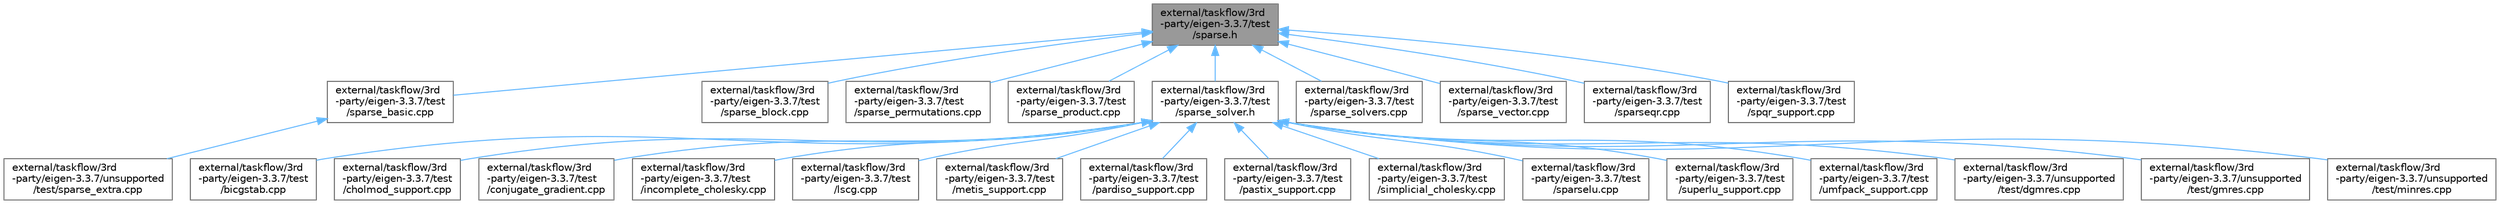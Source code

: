 digraph "external/taskflow/3rd-party/eigen-3.3.7/test/sparse.h"
{
 // LATEX_PDF_SIZE
  bgcolor="transparent";
  edge [fontname=Helvetica,fontsize=10,labelfontname=Helvetica,labelfontsize=10];
  node [fontname=Helvetica,fontsize=10,shape=box,height=0.2,width=0.4];
  Node1 [id="Node000001",label="external/taskflow/3rd\l-party/eigen-3.3.7/test\l/sparse.h",height=0.2,width=0.4,color="gray40", fillcolor="grey60", style="filled", fontcolor="black",tooltip=" "];
  Node1 -> Node2 [id="edge26_Node000001_Node000002",dir="back",color="steelblue1",style="solid",tooltip=" "];
  Node2 [id="Node000002",label="external/taskflow/3rd\l-party/eigen-3.3.7/test\l/sparse_basic.cpp",height=0.2,width=0.4,color="grey40", fillcolor="white", style="filled",URL="$sparse__basic_8cpp.html",tooltip=" "];
  Node2 -> Node3 [id="edge27_Node000002_Node000003",dir="back",color="steelblue1",style="solid",tooltip=" "];
  Node3 [id="Node000003",label="external/taskflow/3rd\l-party/eigen-3.3.7/unsupported\l/test/sparse_extra.cpp",height=0.2,width=0.4,color="grey40", fillcolor="white", style="filled",URL="$sparse__extra_8cpp.html",tooltip=" "];
  Node1 -> Node4 [id="edge28_Node000001_Node000004",dir="back",color="steelblue1",style="solid",tooltip=" "];
  Node4 [id="Node000004",label="external/taskflow/3rd\l-party/eigen-3.3.7/test\l/sparse_block.cpp",height=0.2,width=0.4,color="grey40", fillcolor="white", style="filled",URL="$sparse__block_8cpp.html",tooltip=" "];
  Node1 -> Node5 [id="edge29_Node000001_Node000005",dir="back",color="steelblue1",style="solid",tooltip=" "];
  Node5 [id="Node000005",label="external/taskflow/3rd\l-party/eigen-3.3.7/test\l/sparse_permutations.cpp",height=0.2,width=0.4,color="grey40", fillcolor="white", style="filled",URL="$sparse__permutations_8cpp.html",tooltip=" "];
  Node1 -> Node6 [id="edge30_Node000001_Node000006",dir="back",color="steelblue1",style="solid",tooltip=" "];
  Node6 [id="Node000006",label="external/taskflow/3rd\l-party/eigen-3.3.7/test\l/sparse_product.cpp",height=0.2,width=0.4,color="grey40", fillcolor="white", style="filled",URL="$test_2sparse__product_8cpp.html",tooltip=" "];
  Node1 -> Node7 [id="edge31_Node000001_Node000007",dir="back",color="steelblue1",style="solid",tooltip=" "];
  Node7 [id="Node000007",label="external/taskflow/3rd\l-party/eigen-3.3.7/test\l/sparse_solver.h",height=0.2,width=0.4,color="grey40", fillcolor="white", style="filled",URL="$sparse__solver_8h.html",tooltip=" "];
  Node7 -> Node8 [id="edge32_Node000007_Node000008",dir="back",color="steelblue1",style="solid",tooltip=" "];
  Node8 [id="Node000008",label="external/taskflow/3rd\l-party/eigen-3.3.7/test\l/bicgstab.cpp",height=0.2,width=0.4,color="grey40", fillcolor="white", style="filled",URL="$bicgstab_8cpp.html",tooltip=" "];
  Node7 -> Node9 [id="edge33_Node000007_Node000009",dir="back",color="steelblue1",style="solid",tooltip=" "];
  Node9 [id="Node000009",label="external/taskflow/3rd\l-party/eigen-3.3.7/test\l/cholmod_support.cpp",height=0.2,width=0.4,color="grey40", fillcolor="white", style="filled",URL="$cholmod__support_8cpp.html",tooltip=" "];
  Node7 -> Node10 [id="edge34_Node000007_Node000010",dir="back",color="steelblue1",style="solid",tooltip=" "];
  Node10 [id="Node000010",label="external/taskflow/3rd\l-party/eigen-3.3.7/test\l/conjugate_gradient.cpp",height=0.2,width=0.4,color="grey40", fillcolor="white", style="filled",URL="$conjugate__gradient_8cpp.html",tooltip=" "];
  Node7 -> Node11 [id="edge35_Node000007_Node000011",dir="back",color="steelblue1",style="solid",tooltip=" "];
  Node11 [id="Node000011",label="external/taskflow/3rd\l-party/eigen-3.3.7/test\l/incomplete_cholesky.cpp",height=0.2,width=0.4,color="grey40", fillcolor="white", style="filled",URL="$incomplete__cholesky_8cpp.html",tooltip=" "];
  Node7 -> Node12 [id="edge36_Node000007_Node000012",dir="back",color="steelblue1",style="solid",tooltip=" "];
  Node12 [id="Node000012",label="external/taskflow/3rd\l-party/eigen-3.3.7/test\l/lscg.cpp",height=0.2,width=0.4,color="grey40", fillcolor="white", style="filled",URL="$lscg_8cpp.html",tooltip=" "];
  Node7 -> Node13 [id="edge37_Node000007_Node000013",dir="back",color="steelblue1",style="solid",tooltip=" "];
  Node13 [id="Node000013",label="external/taskflow/3rd\l-party/eigen-3.3.7/test\l/metis_support.cpp",height=0.2,width=0.4,color="grey40", fillcolor="white", style="filled",URL="$metis__support_8cpp.html",tooltip=" "];
  Node7 -> Node14 [id="edge38_Node000007_Node000014",dir="back",color="steelblue1",style="solid",tooltip=" "];
  Node14 [id="Node000014",label="external/taskflow/3rd\l-party/eigen-3.3.7/test\l/pardiso_support.cpp",height=0.2,width=0.4,color="grey40", fillcolor="white", style="filled",URL="$pardiso__support_8cpp.html",tooltip=" "];
  Node7 -> Node15 [id="edge39_Node000007_Node000015",dir="back",color="steelblue1",style="solid",tooltip=" "];
  Node15 [id="Node000015",label="external/taskflow/3rd\l-party/eigen-3.3.7/test\l/pastix_support.cpp",height=0.2,width=0.4,color="grey40", fillcolor="white", style="filled",URL="$pastix__support_8cpp.html",tooltip=" "];
  Node7 -> Node16 [id="edge40_Node000007_Node000016",dir="back",color="steelblue1",style="solid",tooltip=" "];
  Node16 [id="Node000016",label="external/taskflow/3rd\l-party/eigen-3.3.7/test\l/simplicial_cholesky.cpp",height=0.2,width=0.4,color="grey40", fillcolor="white", style="filled",URL="$simplicial__cholesky_8cpp.html",tooltip=" "];
  Node7 -> Node17 [id="edge41_Node000007_Node000017",dir="back",color="steelblue1",style="solid",tooltip=" "];
  Node17 [id="Node000017",label="external/taskflow/3rd\l-party/eigen-3.3.7/test\l/sparselu.cpp",height=0.2,width=0.4,color="grey40", fillcolor="white", style="filled",URL="$sparselu_8cpp.html",tooltip=" "];
  Node7 -> Node18 [id="edge42_Node000007_Node000018",dir="back",color="steelblue1",style="solid",tooltip=" "];
  Node18 [id="Node000018",label="external/taskflow/3rd\l-party/eigen-3.3.7/test\l/superlu_support.cpp",height=0.2,width=0.4,color="grey40", fillcolor="white", style="filled",URL="$superlu__support_8cpp.html",tooltip=" "];
  Node7 -> Node19 [id="edge43_Node000007_Node000019",dir="back",color="steelblue1",style="solid",tooltip=" "];
  Node19 [id="Node000019",label="external/taskflow/3rd\l-party/eigen-3.3.7/test\l/umfpack_support.cpp",height=0.2,width=0.4,color="grey40", fillcolor="white", style="filled",URL="$umfpack__support_8cpp.html",tooltip=" "];
  Node7 -> Node20 [id="edge44_Node000007_Node000020",dir="back",color="steelblue1",style="solid",tooltip=" "];
  Node20 [id="Node000020",label="external/taskflow/3rd\l-party/eigen-3.3.7/unsupported\l/test/dgmres.cpp",height=0.2,width=0.4,color="grey40", fillcolor="white", style="filled",URL="$dgmres_8cpp.html",tooltip=" "];
  Node7 -> Node21 [id="edge45_Node000007_Node000021",dir="back",color="steelblue1",style="solid",tooltip=" "];
  Node21 [id="Node000021",label="external/taskflow/3rd\l-party/eigen-3.3.7/unsupported\l/test/gmres.cpp",height=0.2,width=0.4,color="grey40", fillcolor="white", style="filled",URL="$gmres_8cpp.html",tooltip=" "];
  Node7 -> Node22 [id="edge46_Node000007_Node000022",dir="back",color="steelblue1",style="solid",tooltip=" "];
  Node22 [id="Node000022",label="external/taskflow/3rd\l-party/eigen-3.3.7/unsupported\l/test/minres.cpp",height=0.2,width=0.4,color="grey40", fillcolor="white", style="filled",URL="$minres_8cpp.html",tooltip=" "];
  Node1 -> Node23 [id="edge47_Node000001_Node000023",dir="back",color="steelblue1",style="solid",tooltip=" "];
  Node23 [id="Node000023",label="external/taskflow/3rd\l-party/eigen-3.3.7/test\l/sparse_solvers.cpp",height=0.2,width=0.4,color="grey40", fillcolor="white", style="filled",URL="$sparse__solvers_8cpp.html",tooltip=" "];
  Node1 -> Node24 [id="edge48_Node000001_Node000024",dir="back",color="steelblue1",style="solid",tooltip=" "];
  Node24 [id="Node000024",label="external/taskflow/3rd\l-party/eigen-3.3.7/test\l/sparse_vector.cpp",height=0.2,width=0.4,color="grey40", fillcolor="white", style="filled",URL="$sparse__vector_8cpp.html",tooltip=" "];
  Node1 -> Node25 [id="edge49_Node000001_Node000025",dir="back",color="steelblue1",style="solid",tooltip=" "];
  Node25 [id="Node000025",label="external/taskflow/3rd\l-party/eigen-3.3.7/test\l/sparseqr.cpp",height=0.2,width=0.4,color="grey40", fillcolor="white", style="filled",URL="$sparseqr_8cpp.html",tooltip=" "];
  Node1 -> Node26 [id="edge50_Node000001_Node000026",dir="back",color="steelblue1",style="solid",tooltip=" "];
  Node26 [id="Node000026",label="external/taskflow/3rd\l-party/eigen-3.3.7/test\l/spqr_support.cpp",height=0.2,width=0.4,color="grey40", fillcolor="white", style="filled",URL="$spqr__support_8cpp.html",tooltip=" "];
}
